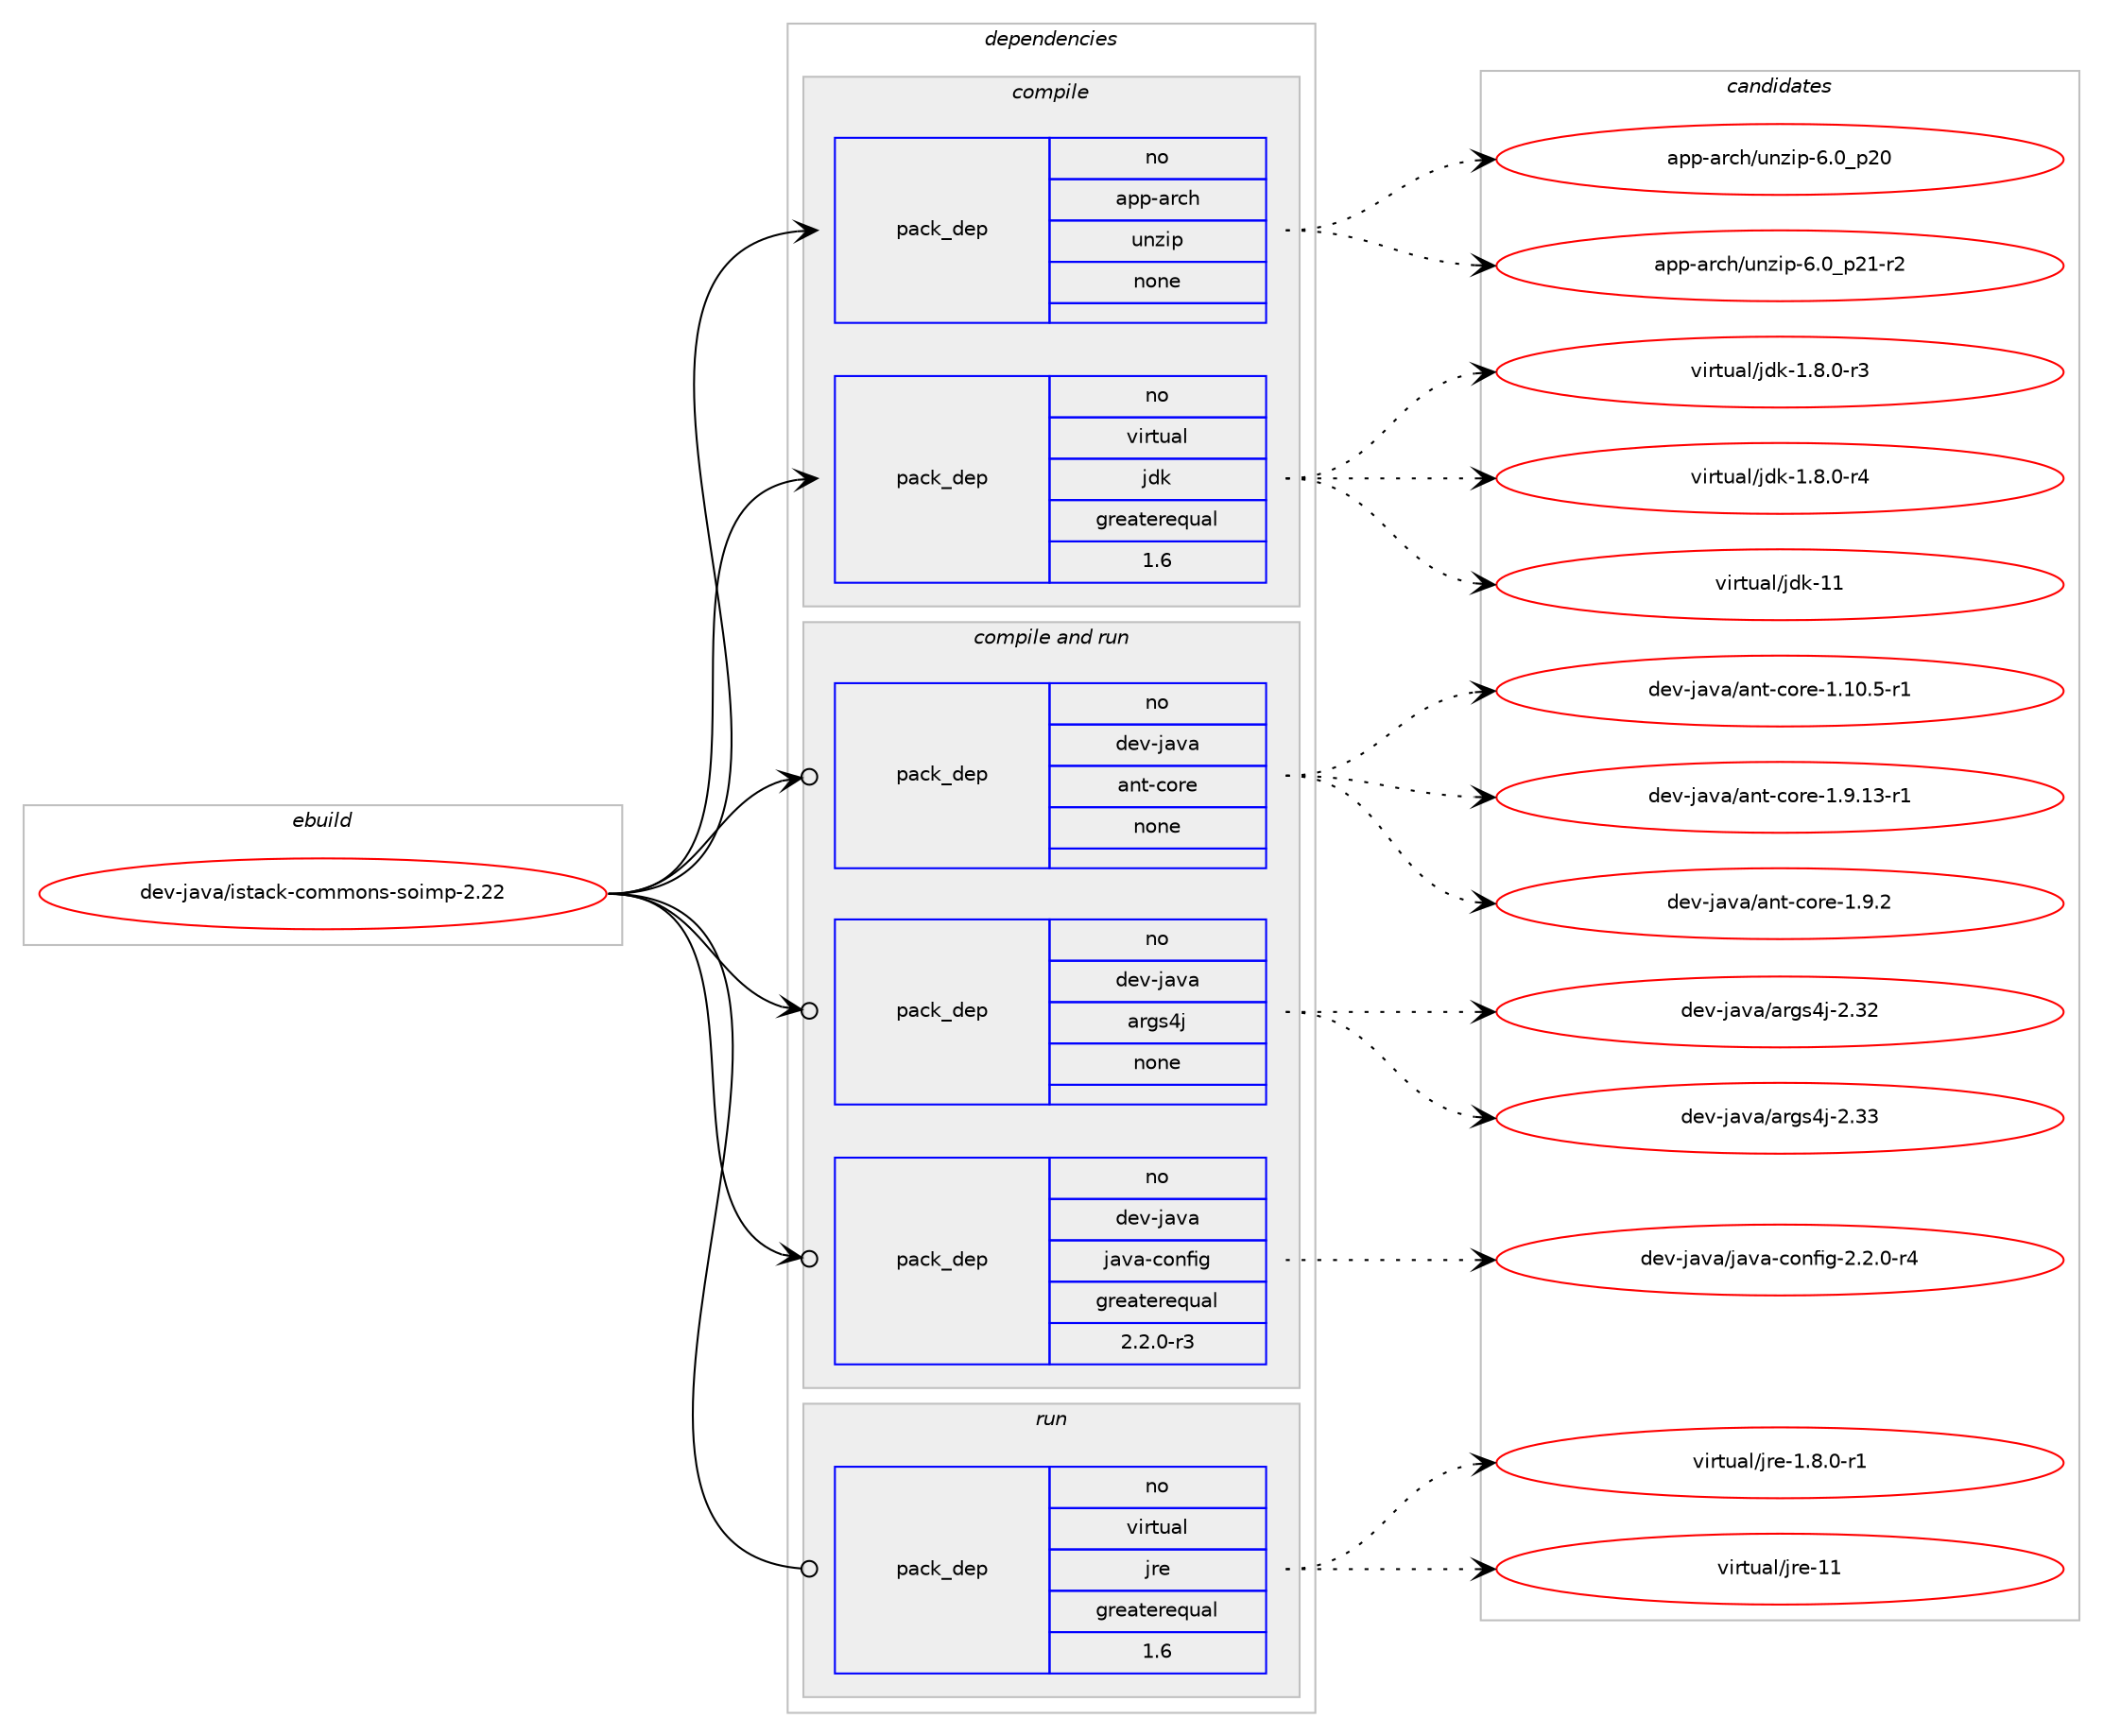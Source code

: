 digraph prolog {

# *************
# Graph options
# *************

newrank=true;
concentrate=true;
compound=true;
graph [rankdir=LR,fontname=Helvetica,fontsize=10,ranksep=1.5];#, ranksep=2.5, nodesep=0.2];
edge  [arrowhead=vee];
node  [fontname=Helvetica,fontsize=10];

# **********
# The ebuild
# **********

subgraph cluster_leftcol {
color=gray;
rank=same;
label=<<i>ebuild</i>>;
id [label="dev-java/istack-commons-soimp-2.22", color=red, width=4, href="../dev-java/istack-commons-soimp-2.22.svg"];
}

# ****************
# The dependencies
# ****************

subgraph cluster_midcol {
color=gray;
label=<<i>dependencies</i>>;
subgraph cluster_compile {
fillcolor="#eeeeee";
style=filled;
label=<<i>compile</i>>;
subgraph pack968104 {
dependency1353316 [label=<<TABLE BORDER="0" CELLBORDER="1" CELLSPACING="0" CELLPADDING="4" WIDTH="220"><TR><TD ROWSPAN="6" CELLPADDING="30">pack_dep</TD></TR><TR><TD WIDTH="110">no</TD></TR><TR><TD>app-arch</TD></TR><TR><TD>unzip</TD></TR><TR><TD>none</TD></TR><TR><TD></TD></TR></TABLE>>, shape=none, color=blue];
}
id:e -> dependency1353316:w [weight=20,style="solid",arrowhead="vee"];
subgraph pack968105 {
dependency1353317 [label=<<TABLE BORDER="0" CELLBORDER="1" CELLSPACING="0" CELLPADDING="4" WIDTH="220"><TR><TD ROWSPAN="6" CELLPADDING="30">pack_dep</TD></TR><TR><TD WIDTH="110">no</TD></TR><TR><TD>virtual</TD></TR><TR><TD>jdk</TD></TR><TR><TD>greaterequal</TD></TR><TR><TD>1.6</TD></TR></TABLE>>, shape=none, color=blue];
}
id:e -> dependency1353317:w [weight=20,style="solid",arrowhead="vee"];
}
subgraph cluster_compileandrun {
fillcolor="#eeeeee";
style=filled;
label=<<i>compile and run</i>>;
subgraph pack968106 {
dependency1353318 [label=<<TABLE BORDER="0" CELLBORDER="1" CELLSPACING="0" CELLPADDING="4" WIDTH="220"><TR><TD ROWSPAN="6" CELLPADDING="30">pack_dep</TD></TR><TR><TD WIDTH="110">no</TD></TR><TR><TD>dev-java</TD></TR><TR><TD>ant-core</TD></TR><TR><TD>none</TD></TR><TR><TD></TD></TR></TABLE>>, shape=none, color=blue];
}
id:e -> dependency1353318:w [weight=20,style="solid",arrowhead="odotvee"];
subgraph pack968107 {
dependency1353319 [label=<<TABLE BORDER="0" CELLBORDER="1" CELLSPACING="0" CELLPADDING="4" WIDTH="220"><TR><TD ROWSPAN="6" CELLPADDING="30">pack_dep</TD></TR><TR><TD WIDTH="110">no</TD></TR><TR><TD>dev-java</TD></TR><TR><TD>args4j</TD></TR><TR><TD>none</TD></TR><TR><TD></TD></TR></TABLE>>, shape=none, color=blue];
}
id:e -> dependency1353319:w [weight=20,style="solid",arrowhead="odotvee"];
subgraph pack968108 {
dependency1353320 [label=<<TABLE BORDER="0" CELLBORDER="1" CELLSPACING="0" CELLPADDING="4" WIDTH="220"><TR><TD ROWSPAN="6" CELLPADDING="30">pack_dep</TD></TR><TR><TD WIDTH="110">no</TD></TR><TR><TD>dev-java</TD></TR><TR><TD>java-config</TD></TR><TR><TD>greaterequal</TD></TR><TR><TD>2.2.0-r3</TD></TR></TABLE>>, shape=none, color=blue];
}
id:e -> dependency1353320:w [weight=20,style="solid",arrowhead="odotvee"];
}
subgraph cluster_run {
fillcolor="#eeeeee";
style=filled;
label=<<i>run</i>>;
subgraph pack968109 {
dependency1353321 [label=<<TABLE BORDER="0" CELLBORDER="1" CELLSPACING="0" CELLPADDING="4" WIDTH="220"><TR><TD ROWSPAN="6" CELLPADDING="30">pack_dep</TD></TR><TR><TD WIDTH="110">no</TD></TR><TR><TD>virtual</TD></TR><TR><TD>jre</TD></TR><TR><TD>greaterequal</TD></TR><TR><TD>1.6</TD></TR></TABLE>>, shape=none, color=blue];
}
id:e -> dependency1353321:w [weight=20,style="solid",arrowhead="odot"];
}
}

# **************
# The candidates
# **************

subgraph cluster_choices {
rank=same;
color=gray;
label=<<i>candidates</i>>;

subgraph choice968104 {
color=black;
nodesep=1;
choice971121124597114991044711711012210511245544648951125048 [label="app-arch/unzip-6.0_p20", color=red, width=4,href="../app-arch/unzip-6.0_p20.svg"];
choice9711211245971149910447117110122105112455446489511250494511450 [label="app-arch/unzip-6.0_p21-r2", color=red, width=4,href="../app-arch/unzip-6.0_p21-r2.svg"];
dependency1353316:e -> choice971121124597114991044711711012210511245544648951125048:w [style=dotted,weight="100"];
dependency1353316:e -> choice9711211245971149910447117110122105112455446489511250494511450:w [style=dotted,weight="100"];
}
subgraph choice968105 {
color=black;
nodesep=1;
choice11810511411611797108471061001074549465646484511451 [label="virtual/jdk-1.8.0-r3", color=red, width=4,href="../virtual/jdk-1.8.0-r3.svg"];
choice11810511411611797108471061001074549465646484511452 [label="virtual/jdk-1.8.0-r4", color=red, width=4,href="../virtual/jdk-1.8.0-r4.svg"];
choice1181051141161179710847106100107454949 [label="virtual/jdk-11", color=red, width=4,href="../virtual/jdk-11.svg"];
dependency1353317:e -> choice11810511411611797108471061001074549465646484511451:w [style=dotted,weight="100"];
dependency1353317:e -> choice11810511411611797108471061001074549465646484511452:w [style=dotted,weight="100"];
dependency1353317:e -> choice1181051141161179710847106100107454949:w [style=dotted,weight="100"];
}
subgraph choice968106 {
color=black;
nodesep=1;
choice10010111845106971189747971101164599111114101454946494846534511449 [label="dev-java/ant-core-1.10.5-r1", color=red, width=4,href="../dev-java/ant-core-1.10.5-r1.svg"];
choice10010111845106971189747971101164599111114101454946574649514511449 [label="dev-java/ant-core-1.9.13-r1", color=red, width=4,href="../dev-java/ant-core-1.9.13-r1.svg"];
choice10010111845106971189747971101164599111114101454946574650 [label="dev-java/ant-core-1.9.2", color=red, width=4,href="../dev-java/ant-core-1.9.2.svg"];
dependency1353318:e -> choice10010111845106971189747971101164599111114101454946494846534511449:w [style=dotted,weight="100"];
dependency1353318:e -> choice10010111845106971189747971101164599111114101454946574649514511449:w [style=dotted,weight="100"];
dependency1353318:e -> choice10010111845106971189747971101164599111114101454946574650:w [style=dotted,weight="100"];
}
subgraph choice968107 {
color=black;
nodesep=1;
choice1001011184510697118974797114103115521064550465150 [label="dev-java/args4j-2.32", color=red, width=4,href="../dev-java/args4j-2.32.svg"];
choice1001011184510697118974797114103115521064550465151 [label="dev-java/args4j-2.33", color=red, width=4,href="../dev-java/args4j-2.33.svg"];
dependency1353319:e -> choice1001011184510697118974797114103115521064550465150:w [style=dotted,weight="100"];
dependency1353319:e -> choice1001011184510697118974797114103115521064550465151:w [style=dotted,weight="100"];
}
subgraph choice968108 {
color=black;
nodesep=1;
choice10010111845106971189747106971189745991111101021051034550465046484511452 [label="dev-java/java-config-2.2.0-r4", color=red, width=4,href="../dev-java/java-config-2.2.0-r4.svg"];
dependency1353320:e -> choice10010111845106971189747106971189745991111101021051034550465046484511452:w [style=dotted,weight="100"];
}
subgraph choice968109 {
color=black;
nodesep=1;
choice11810511411611797108471061141014549465646484511449 [label="virtual/jre-1.8.0-r1", color=red, width=4,href="../virtual/jre-1.8.0-r1.svg"];
choice1181051141161179710847106114101454949 [label="virtual/jre-11", color=red, width=4,href="../virtual/jre-11.svg"];
dependency1353321:e -> choice11810511411611797108471061141014549465646484511449:w [style=dotted,weight="100"];
dependency1353321:e -> choice1181051141161179710847106114101454949:w [style=dotted,weight="100"];
}
}

}
